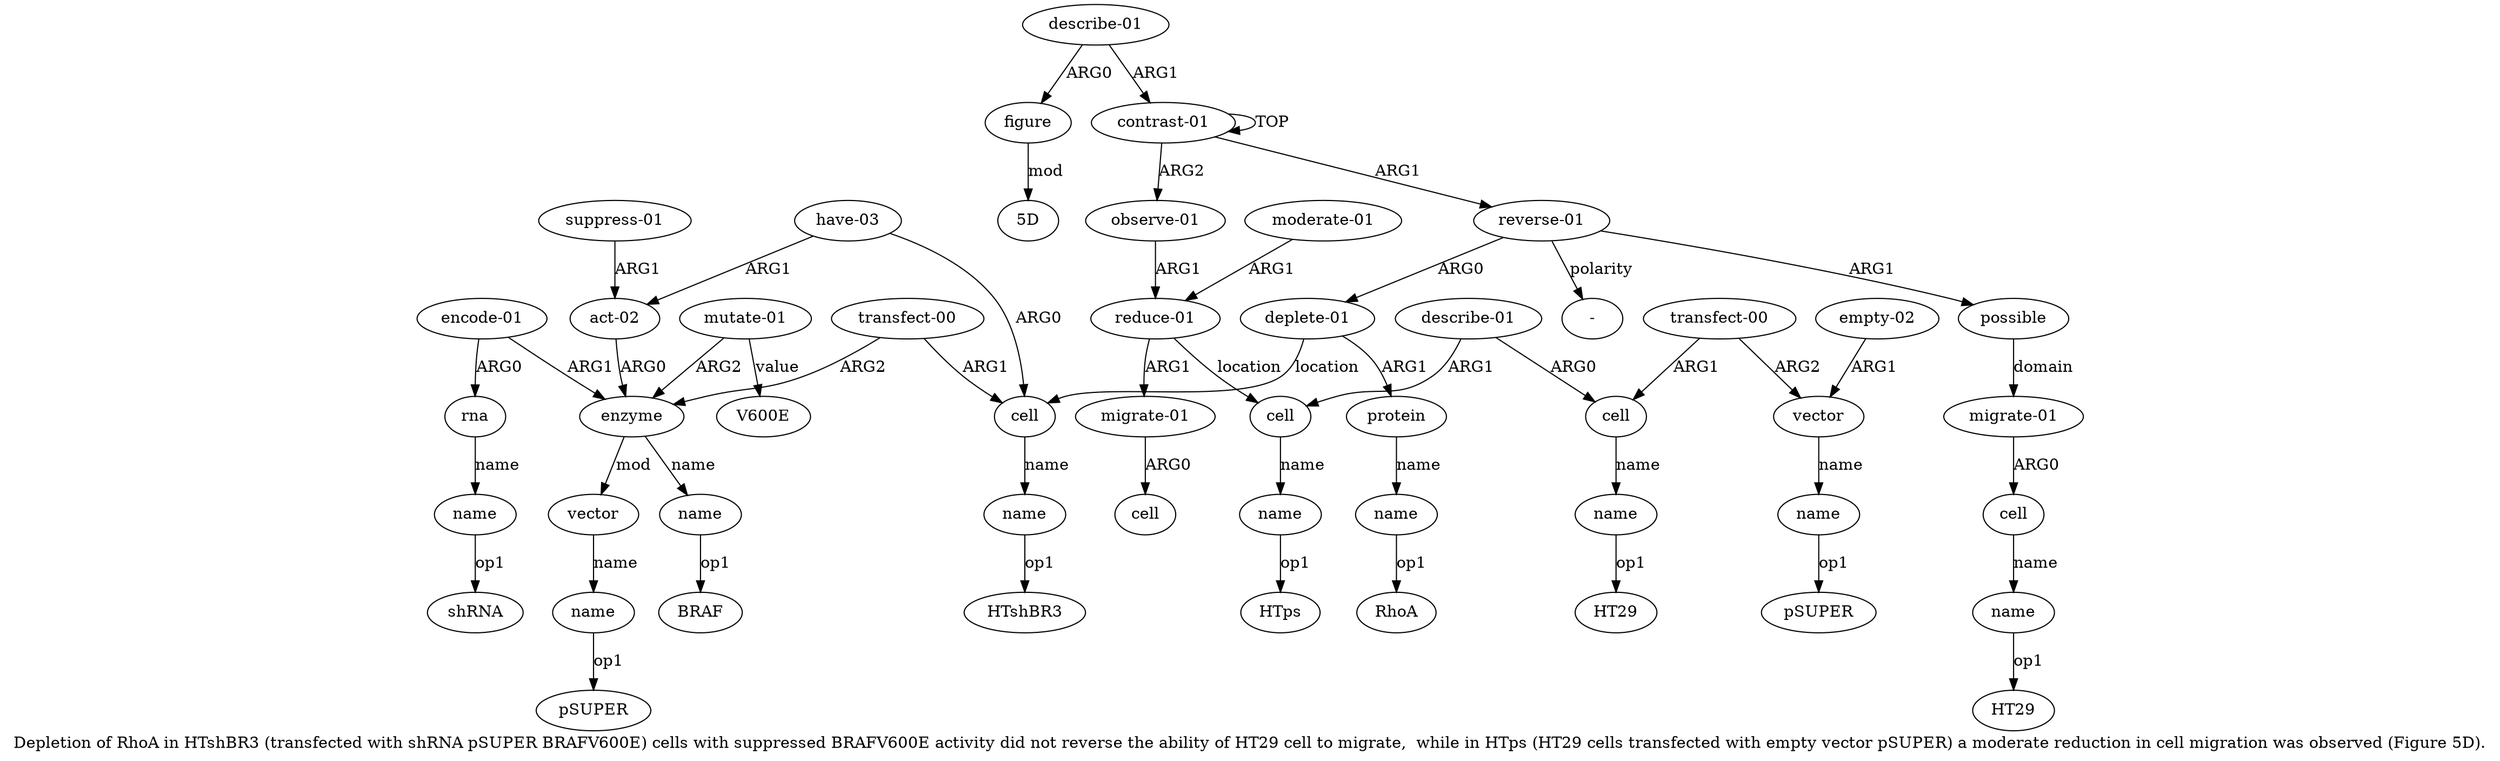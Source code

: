 digraph  {
	graph [label="Depletion of RhoA in HTshBR3 (transfected with shRNA pSUPER BRAFV600E) cells with suppressed BRAFV600E activity did not reverse \
the ability of HT29 cell to migrate,  while in HTps (HT29 cells transfected with empty vector pSUPER) a moderate reduction in cell \
migration was observed (Figure 5D)."];
	node [label="\N"];
	a20	 [color=black,
		gold_ind=20,
		gold_label="migrate-01",
		label="migrate-01",
		test_ind=20,
		test_label="migrate-01"];
	a21	 [color=black,
		gold_ind=21,
		gold_label=cell,
		label=cell,
		test_ind=21,
		test_label=cell];
	a20 -> a21 [key=0,
	color=black,
	gold_label=ARG0,
	label=ARG0,
	test_label=ARG0];
a22 [color=black,
	gold_ind=22,
	gold_label=name,
	label=name,
	test_ind=22,
	test_label=name];
a21 -> a22 [key=0,
color=black,
gold_label=name,
label=name,
test_label=name];
"a22 HT29" [color=black,
gold_ind=-1,
gold_label=HT29,
label=HT29,
test_ind=-1,
test_label=HT29];
a22 -> "a22 HT29" [key=0,
color=black,
gold_label=op1,
label=op1,
test_label=op1];
a23 [color=black,
gold_ind=23,
gold_label="observe-01",
label="observe-01",
test_ind=23,
test_label="observe-01"];
a24 [color=black,
gold_ind=24,
gold_label="reduce-01",
label="reduce-01",
test_ind=24,
test_label="reduce-01"];
a23 -> a24 [key=0,
color=black,
gold_label=ARG1,
label=ARG1,
test_label=ARG1];
a25 [color=black,
gold_ind=25,
gold_label="migrate-01",
label="migrate-01",
test_ind=25,
test_label="migrate-01"];
a24 -> a25 [key=0,
color=black,
gold_label=ARG1,
label=ARG1,
test_label=ARG1];
a28 [color=black,
gold_ind=28,
gold_label=cell,
label=cell,
test_ind=28,
test_label=cell];
a24 -> a28 [key=0,
color=black,
gold_label=location,
label=location,
test_label=location];
a26 [color=black,
gold_ind=26,
gold_label=cell,
label=cell,
test_ind=26,
test_label=cell];
a25 -> a26 [key=0,
color=black,
gold_label=ARG0,
label=ARG0,
test_label=ARG0];
a27 [color=black,
gold_ind=27,
gold_label="moderate-01",
label="moderate-01",
test_ind=27,
test_label="moderate-01"];
a27 -> a24 [key=0,
color=black,
gold_label=ARG1,
label=ARG1,
test_label=ARG1];
a29 [color=black,
gold_ind=29,
gold_label=name,
label=name,
test_ind=29,
test_label=name];
a28 -> a29 [key=0,
color=black,
gold_label=name,
label=name,
test_label=name];
"a29 HTps" [color=black,
gold_ind=-1,
gold_label=HTps,
label=HTps,
test_ind=-1,
test_label=HTps];
a29 -> "a29 HTps" [key=0,
color=black,
gold_label=op1,
label=op1,
test_label=op1];
a31 [color=black,
gold_ind=31,
gold_label=cell,
label=cell,
test_ind=31,
test_label=cell];
a32 [color=black,
gold_ind=32,
gold_label=name,
label=name,
test_ind=32,
test_label=name];
a31 -> a32 [key=0,
color=black,
gold_label=name,
label=name,
test_label=name];
"a4 RhoA" [color=black,
gold_ind=-1,
gold_label=RhoA,
label=RhoA,
test_ind=-1,
test_label=RhoA];
a30 [color=black,
gold_ind=30,
gold_label="describe-01",
label="describe-01",
test_ind=30,
test_label="describe-01"];
a30 -> a28 [key=0,
color=black,
gold_label=ARG1,
label=ARG1,
test_label=ARG1];
a30 -> a31 [key=0,
color=black,
gold_label=ARG0,
label=ARG0,
test_label=ARG0];
"a38 5D" [color=black,
gold_ind=-1,
gold_label="5D",
label="5D",
test_ind=-1,
test_label="5D"];
"a6 HTshBR3" [color=black,
gold_ind=-1,
gold_label=HTshBR3,
label=HTshBR3,
test_ind=-1,
test_label=HTshBR3];
a37 [color=black,
gold_ind=37,
gold_label="describe-01",
label="describe-01",
test_ind=37,
test_label="describe-01"];
a38 [color=black,
gold_ind=38,
gold_label=figure,
label=figure,
test_ind=38,
test_label=figure];
a37 -> a38 [key=0,
color=black,
gold_label=ARG0,
label=ARG0,
test_label=ARG0];
a0 [color=black,
gold_ind=0,
gold_label="contrast-01",
label="contrast-01",
test_ind=0,
test_label="contrast-01"];
a37 -> a0 [key=0,
color=black,
gold_label=ARG1,
label=ARG1,
test_label=ARG1];
"a9 BRAF" [color=black,
gold_ind=-1,
gold_label=BRAF,
label=BRAF,
test_ind=-1,
test_label=BRAF];
a36 [color=black,
gold_ind=36,
gold_label="empty-02",
label="empty-02",
test_ind=36,
test_label="empty-02"];
a34 [color=black,
gold_ind=34,
gold_label=vector,
label=vector,
test_ind=34,
test_label=vector];
a36 -> a34 [key=0,
color=black,
gold_label=ARG1,
label=ARG1,
test_label=ARG1];
a33 [color=black,
gold_ind=33,
gold_label="transfect-00",
label="transfect-00",
test_ind=33,
test_label="transfect-00"];
a33 -> a31 [key=0,
color=black,
gold_label=ARG1,
label=ARG1,
test_label=ARG1];
a33 -> a34 [key=0,
color=black,
gold_label=ARG2,
label=ARG2,
test_label=ARG2];
a35 [color=black,
gold_ind=35,
gold_label=name,
label=name,
test_ind=35,
test_label=name];
"a35 pSUPER" [color=black,
gold_ind=-1,
gold_label=pSUPER,
label=pSUPER,
test_ind=-1,
test_label=pSUPER];
a35 -> "a35 pSUPER" [key=0,
color=black,
gold_label=op1,
label=op1,
test_label=op1];
a34 -> a35 [key=0,
color=black,
gold_label=name,
label=name,
test_label=name];
"a32 HT29" [color=black,
gold_ind=-1,
gold_label=HT29,
label=HT29,
test_ind=-1,
test_label=HT29];
a32 -> "a32 HT29" [key=0,
color=black,
gold_label=op1,
label=op1,
test_label=op1];
a15 [color=black,
gold_ind=15,
gold_label=name,
label=name,
test_ind=15,
test_label=name];
"a15 shRNA" [color=black,
gold_ind=-1,
gold_label=shRNA,
label=shRNA,
test_ind=-1,
test_label=shRNA];
a15 -> "a15 shRNA" [key=0,
color=black,
gold_label=op1,
label=op1,
test_label=op1];
a14 [color=black,
gold_ind=14,
gold_label=rna,
label=rna,
test_ind=14,
test_label=rna];
a14 -> a15 [key=0,
color=black,
gold_label=name,
label=name,
test_label=name];
a17 [color=black,
gold_ind=17,
gold_label="act-02",
label="act-02",
test_ind=17,
test_label="act-02"];
a8 [color=black,
gold_ind=8,
gold_label=enzyme,
label=enzyme,
test_ind=8,
test_label=enzyme];
a17 -> a8 [key=0,
color=black,
gold_label=ARG0,
label=ARG0,
test_label=ARG0];
a16 [color=black,
gold_ind=16,
gold_label="have-03",
label="have-03",
test_ind=16,
test_label="have-03"];
a16 -> a17 [key=0,
color=black,
gold_label=ARG1,
label=ARG1,
test_label=ARG1];
a5 [color=black,
gold_ind=5,
gold_label=cell,
label=cell,
test_ind=5,
test_label=cell];
a16 -> a5 [key=0,
color=black,
gold_label=ARG0,
label=ARG0,
test_label=ARG0];
a11 [color=black,
gold_ind=11,
gold_label=vector,
label=vector,
test_ind=11,
test_label=vector];
a12 [color=black,
gold_ind=12,
gold_label=name,
label=name,
test_ind=12,
test_label=name];
a11 -> a12 [key=0,
color=black,
gold_label=name,
label=name,
test_label=name];
a10 [color=black,
gold_ind=10,
gold_label="mutate-01",
label="mutate-01",
test_ind=10,
test_label="mutate-01"];
a10 -> a8 [key=0,
color=black,
gold_label=ARG2,
label=ARG2,
test_label=ARG2];
"a10 V600E" [color=black,
gold_ind=-1,
gold_label=V600E,
label=V600E,
test_ind=-1,
test_label=V600E];
a10 -> "a10 V600E" [key=0,
color=black,
gold_label=value,
label=value,
test_label=value];
a13 [color=black,
gold_ind=13,
gold_label="encode-01",
label="encode-01",
test_ind=13,
test_label="encode-01"];
a13 -> a14 [key=0,
color=black,
gold_label=ARG0,
label=ARG0,
test_label=ARG0];
a13 -> a8 [key=0,
color=black,
gold_label=ARG1,
label=ARG1,
test_label=ARG1];
"a12 pSUPER" [color=black,
gold_ind=-1,
gold_label=pSUPER,
label=pSUPER,
test_ind=-1,
test_label=pSUPER];
a12 -> "a12 pSUPER" [key=0,
color=black,
gold_label=op1,
label=op1,
test_label=op1];
a38 -> "a38 5D" [key=0,
color=black,
gold_label=mod,
label=mod,
test_label=mod];
a19 [color=black,
gold_ind=19,
gold_label=possible,
label=possible,
test_ind=19,
test_label=possible];
a19 -> a20 [key=0,
color=black,
gold_label=domain,
label=domain,
test_label=domain];
a18 [color=black,
gold_ind=18,
gold_label="suppress-01",
label="suppress-01",
test_ind=18,
test_label="suppress-01"];
a18 -> a17 [key=0,
color=black,
gold_label=ARG1,
label=ARG1,
test_label=ARG1];
a1 [color=black,
gold_ind=1,
gold_label="reverse-01",
label="reverse-01",
test_ind=1,
test_label="reverse-01"];
a1 -> a19 [key=0,
color=black,
gold_label=ARG1,
label=ARG1,
test_label=ARG1];
a2 [color=black,
gold_ind=2,
gold_label="deplete-01",
label="deplete-01",
test_ind=2,
test_label="deplete-01"];
a1 -> a2 [key=0,
color=black,
gold_label=ARG0,
label=ARG0,
test_label=ARG0];
"a1 -" [color=black,
gold_ind=-1,
gold_label="-",
label="-",
test_ind=-1,
test_label="-"];
a1 -> "a1 -" [key=0,
color=black,
gold_label=polarity,
label=polarity,
test_label=polarity];
a0 -> a23 [key=0,
color=black,
gold_label=ARG2,
label=ARG2,
test_label=ARG2];
a0 -> a1 [key=0,
color=black,
gold_label=ARG1,
label=ARG1,
test_label=ARG1];
a0 -> a0 [key=0,
color=black,
gold_label=TOP,
label=TOP,
test_label=TOP];
a3 [color=black,
gold_ind=3,
gold_label=protein,
label=protein,
test_ind=3,
test_label=protein];
a4 [color=black,
gold_ind=4,
gold_label=name,
label=name,
test_ind=4,
test_label=name];
a3 -> a4 [key=0,
color=black,
gold_label=name,
label=name,
test_label=name];
a2 -> a3 [key=0,
color=black,
gold_label=ARG1,
label=ARG1,
test_label=ARG1];
a2 -> a5 [key=0,
color=black,
gold_label=location,
label=location,
test_label=location];
a6 [color=black,
gold_ind=6,
gold_label=name,
label=name,
test_ind=6,
test_label=name];
a5 -> a6 [key=0,
color=black,
gold_label=name,
label=name,
test_label=name];
a4 -> "a4 RhoA" [key=0,
color=black,
gold_label=op1,
label=op1,
test_label=op1];
a7 [color=black,
gold_ind=7,
gold_label="transfect-00",
label="transfect-00",
test_ind=7,
test_label="transfect-00"];
a7 -> a5 [key=0,
color=black,
gold_label=ARG1,
label=ARG1,
test_label=ARG1];
a7 -> a8 [key=0,
color=black,
gold_label=ARG2,
label=ARG2,
test_label=ARG2];
a6 -> "a6 HTshBR3" [key=0,
color=black,
gold_label=op1,
label=op1,
test_label=op1];
a9 [color=black,
gold_ind=9,
gold_label=name,
label=name,
test_ind=9,
test_label=name];
a9 -> "a9 BRAF" [key=0,
color=black,
gold_label=op1,
label=op1,
test_label=op1];
a8 -> a11 [key=0,
color=black,
gold_label=mod,
label=mod,
test_label=mod];
a8 -> a9 [key=0,
color=black,
gold_label=name,
label=name,
test_label=name];
}
